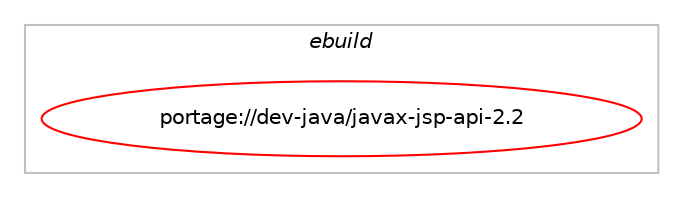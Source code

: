 digraph prolog {

# *************
# Graph options
# *************

newrank=true;
concentrate=true;
compound=true;
graph [rankdir=LR,fontname=Helvetica,fontsize=10,ranksep=1.5];#, ranksep=2.5, nodesep=0.2];
edge  [arrowhead=vee];
node  [fontname=Helvetica,fontsize=10];

# **********
# The ebuild
# **********

subgraph cluster_leftcol {
color=gray;
label=<<i>ebuild</i>>;
id [label="portage://dev-java/javax-jsp-api-2.2", color=red, width=4, href="../dev-java/javax-jsp-api-2.2.svg"];
}

# ****************
# The dependencies
# ****************

subgraph cluster_midcol {
color=gray;
label=<<i>dependencies</i>>;
subgraph cluster_compile {
fillcolor="#eeeeee";
style=filled;
label=<<i>compile</i>>;
# *** BEGIN UNKNOWN DEPENDENCY TYPE (TODO) ***
# id -> equal(use_conditional_group(positive,source,portage://dev-java/javax-jsp-api-2.2,[package_dependency(portage://dev-java/javax-jsp-api-2.2,install,no,app-arch,zip,none,[,,],[],[])]))
# *** END UNKNOWN DEPENDENCY TYPE (TODO) ***

# *** BEGIN UNKNOWN DEPENDENCY TYPE (TODO) ***
# id -> equal(package_dependency(portage://dev-java/javax-jsp-api-2.2,install,no,dev-java,java-config,greaterequal,[2.2.0,,-r3,2.2.0-r3],[],[]))
# *** END UNKNOWN DEPENDENCY TYPE (TODO) ***

# *** BEGIN UNKNOWN DEPENDENCY TYPE (TODO) ***
# id -> equal(package_dependency(portage://dev-java/javax-jsp-api-2.2,install,no,dev-java,javax-el-api,none,[,,],[slot(2.2)],[]))
# *** END UNKNOWN DEPENDENCY TYPE (TODO) ***

# *** BEGIN UNKNOWN DEPENDENCY TYPE (TODO) ***
# id -> equal(package_dependency(portage://dev-java/javax-jsp-api-2.2,install,no,dev-java,javax-servlet-api,none,[,,],[slot(2.5)],[]))
# *** END UNKNOWN DEPENDENCY TYPE (TODO) ***

# *** BEGIN UNKNOWN DEPENDENCY TYPE (TODO) ***
# id -> equal(package_dependency(portage://dev-java/javax-jsp-api-2.2,install,no,virtual,jdk,greaterequal,[1.8,,,1.8],any_different_slot,[]))
# *** END UNKNOWN DEPENDENCY TYPE (TODO) ***

}
subgraph cluster_compileandrun {
fillcolor="#eeeeee";
style=filled;
label=<<i>compile and run</i>>;
}
subgraph cluster_run {
fillcolor="#eeeeee";
style=filled;
label=<<i>run</i>>;
# *** BEGIN UNKNOWN DEPENDENCY TYPE (TODO) ***
# id -> equal(use_conditional_group(positive,source,portage://dev-java/javax-jsp-api-2.2,[package_dependency(portage://dev-java/javax-jsp-api-2.2,run,no,app-arch,zip,none,[,,],[],[])]))
# *** END UNKNOWN DEPENDENCY TYPE (TODO) ***

# *** BEGIN UNKNOWN DEPENDENCY TYPE (TODO) ***
# id -> equal(package_dependency(portage://dev-java/javax-jsp-api-2.2,run,no,dev-java,java-config,greaterequal,[2.2.0,,-r3,2.2.0-r3],[],[]))
# *** END UNKNOWN DEPENDENCY TYPE (TODO) ***

# *** BEGIN UNKNOWN DEPENDENCY TYPE (TODO) ***
# id -> equal(package_dependency(portage://dev-java/javax-jsp-api-2.2,run,no,dev-java,javax-el-api,none,[,,],[slot(2.2)],[]))
# *** END UNKNOWN DEPENDENCY TYPE (TODO) ***

# *** BEGIN UNKNOWN DEPENDENCY TYPE (TODO) ***
# id -> equal(package_dependency(portage://dev-java/javax-jsp-api-2.2,run,no,dev-java,javax-servlet-api,none,[,,],[slot(2.5)],[]))
# *** END UNKNOWN DEPENDENCY TYPE (TODO) ***

# *** BEGIN UNKNOWN DEPENDENCY TYPE (TODO) ***
# id -> equal(package_dependency(portage://dev-java/javax-jsp-api-2.2,run,no,virtual,jre,greaterequal,[1.8,,,1.8],any_different_slot,[]))
# *** END UNKNOWN DEPENDENCY TYPE (TODO) ***

}
}

# **************
# The candidates
# **************

subgraph cluster_choices {
rank=same;
color=gray;
label=<<i>candidates</i>>;

}

}

